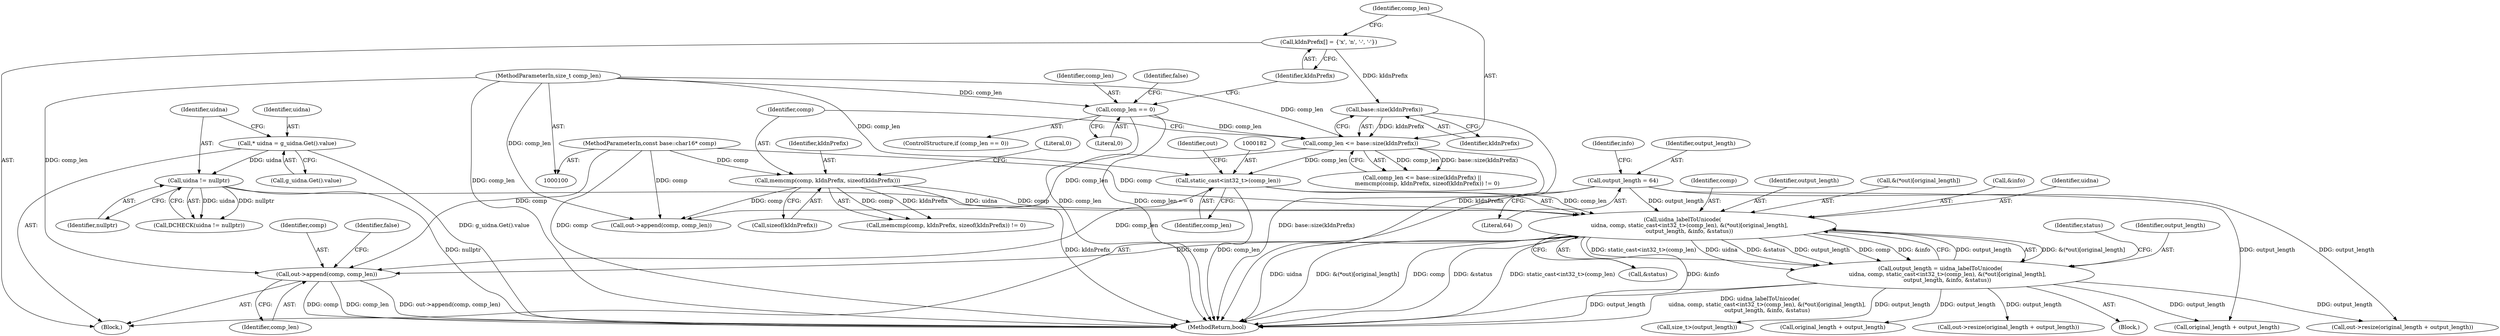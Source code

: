 digraph "0_Chrome_cc0bbcbe7c986094da8e58c37a21fdd179b686b0_1@pointer" {
"1000244" [label="(Call,out->append(comp, comp_len))"];
"1000178" [label="(Call,uidna_labelToUnicode(\n        uidna, comp, static_cast<int32_t>(comp_len), &(*out)[original_length],\n        output_length, &info, &status))"];
"1000151" [label="(Call,uidna != nullptr)"];
"1000145" [label="(Call,* uidna = g_uidna.Get().value)"];
"1000132" [label="(Call,memcmp(comp, kIdnPrefix, sizeof(kIdnPrefix)))"];
"1000101" [label="(MethodParameterIn,const base::char16* comp)"];
"1000181" [label="(Call,static_cast<int32_t>(comp_len))"];
"1000127" [label="(Call,comp_len <= base::size(kIdnPrefix))"];
"1000117" [label="(Call,comp_len == 0)"];
"1000102" [label="(MethodParameterIn,size_t comp_len)"];
"1000129" [label="(Call,base::size(kIdnPrefix))"];
"1000123" [label="(Call,kIdnPrefix[] = {'x', 'n', '-', '-'})"];
"1000159" [label="(Call,output_length = 64)"];
"1000176" [label="(Call,output_length = uidna_labelToUnicode(\n        uidna, comp, static_cast<int32_t>(comp_len), &(*out)[original_length],\n        output_length, &info, &status))"];
"1000139" [label="(Call,out->append(comp, comp_len))"];
"1000126" [label="(Call,comp_len <= base::size(kIdnPrefix) ||\n      memcmp(comp, kIdnPrefix, sizeof(kIdnPrefix)) != 0)"];
"1000196" [label="(Identifier,status)"];
"1000128" [label="(Identifier,comp_len)"];
"1000246" [label="(Identifier,comp_len)"];
"1000151" [label="(Call,uidna != nullptr)"];
"1000177" [label="(Identifier,output_length)"];
"1000137" [label="(Literal,0)"];
"1000130" [label="(Identifier,kIdnPrefix)"];
"1000249" [label="(MethodReturn,bool)"];
"1000180" [label="(Identifier,comp)"];
"1000248" [label="(Identifier,false)"];
"1000117" [label="(Call,comp_len == 0)"];
"1000189" [label="(Identifier,output_length)"];
"1000184" [label="(Call,&(*out)[original_length])"];
"1000190" [label="(Call,&info)"];
"1000161" [label="(Literal,64)"];
"1000164" [label="(Identifier,info)"];
"1000101" [label="(MethodParameterIn,const base::char16* comp)"];
"1000119" [label="(Literal,0)"];
"1000118" [label="(Identifier,comp_len)"];
"1000147" [label="(Call,g_uidna.Get().value)"];
"1000135" [label="(Call,sizeof(kIdnPrefix))"];
"1000160" [label="(Identifier,output_length)"];
"1000169" [label="(Call,out->resize(original_length + output_length))"];
"1000146" [label="(Identifier,uidna)"];
"1000245" [label="(Identifier,comp)"];
"1000183" [label="(Identifier,comp_len)"];
"1000178" [label="(Call,uidna_labelToUnicode(\n        uidna, comp, static_cast<int32_t>(comp_len), &(*out)[original_length],\n        output_length, &info, &status))"];
"1000153" [label="(Identifier,nullptr)"];
"1000133" [label="(Identifier,comp)"];
"1000129" [label="(Call,base::size(kIdnPrefix))"];
"1000131" [label="(Call,memcmp(comp, kIdnPrefix, sizeof(kIdnPrefix)) != 0)"];
"1000107" [label="(Block,)"];
"1000159" [label="(Call,output_length = 64)"];
"1000187" [label="(Identifier,out)"];
"1000127" [label="(Call,comp_len <= base::size(kIdnPrefix))"];
"1000217" [label="(Call,out->resize(original_length + output_length))"];
"1000168" [label="(Block,)"];
"1000123" [label="(Call,kIdnPrefix[] = {'x', 'n', '-', '-'})"];
"1000235" [label="(Call,size_t>(output_length))"];
"1000102" [label="(MethodParameterIn,size_t comp_len)"];
"1000244" [label="(Call,out->append(comp, comp_len))"];
"1000116" [label="(ControlStructure,if (comp_len == 0))"];
"1000179" [label="(Identifier,uidna)"];
"1000176" [label="(Call,output_length = uidna_labelToUnicode(\n        uidna, comp, static_cast<int32_t>(comp_len), &(*out)[original_length],\n        output_length, &info, &status))"];
"1000134" [label="(Identifier,kIdnPrefix)"];
"1000192" [label="(Call,&status)"];
"1000132" [label="(Call,memcmp(comp, kIdnPrefix, sizeof(kIdnPrefix)))"];
"1000152" [label="(Identifier,uidna)"];
"1000170" [label="(Call,original_length + output_length)"];
"1000145" [label="(Call,* uidna = g_uidna.Get().value)"];
"1000124" [label="(Identifier,kIdnPrefix)"];
"1000218" [label="(Call,original_length + output_length)"];
"1000150" [label="(Call,DCHECK(uidna != nullptr))"];
"1000121" [label="(Identifier,false)"];
"1000181" [label="(Call,static_cast<int32_t>(comp_len))"];
"1000244" -> "1000107"  [label="AST: "];
"1000244" -> "1000246"  [label="CFG: "];
"1000245" -> "1000244"  [label="AST: "];
"1000246" -> "1000244"  [label="AST: "];
"1000248" -> "1000244"  [label="CFG: "];
"1000244" -> "1000249"  [label="DDG: out->append(comp, comp_len)"];
"1000244" -> "1000249"  [label="DDG: comp"];
"1000244" -> "1000249"  [label="DDG: comp_len"];
"1000178" -> "1000244"  [label="DDG: comp"];
"1000101" -> "1000244"  [label="DDG: comp"];
"1000181" -> "1000244"  [label="DDG: comp_len"];
"1000102" -> "1000244"  [label="DDG: comp_len"];
"1000178" -> "1000176"  [label="AST: "];
"1000178" -> "1000192"  [label="CFG: "];
"1000179" -> "1000178"  [label="AST: "];
"1000180" -> "1000178"  [label="AST: "];
"1000181" -> "1000178"  [label="AST: "];
"1000184" -> "1000178"  [label="AST: "];
"1000189" -> "1000178"  [label="AST: "];
"1000190" -> "1000178"  [label="AST: "];
"1000192" -> "1000178"  [label="AST: "];
"1000176" -> "1000178"  [label="CFG: "];
"1000178" -> "1000249"  [label="DDG: static_cast<int32_t>(comp_len)"];
"1000178" -> "1000249"  [label="DDG: &info"];
"1000178" -> "1000249"  [label="DDG: uidna"];
"1000178" -> "1000249"  [label="DDG: &(*out)[original_length]"];
"1000178" -> "1000249"  [label="DDG: comp"];
"1000178" -> "1000249"  [label="DDG: &status"];
"1000178" -> "1000176"  [label="DDG: &(*out)[original_length]"];
"1000178" -> "1000176"  [label="DDG: static_cast<int32_t>(comp_len)"];
"1000178" -> "1000176"  [label="DDG: uidna"];
"1000178" -> "1000176"  [label="DDG: &status"];
"1000178" -> "1000176"  [label="DDG: output_length"];
"1000178" -> "1000176"  [label="DDG: comp"];
"1000178" -> "1000176"  [label="DDG: &info"];
"1000151" -> "1000178"  [label="DDG: uidna"];
"1000132" -> "1000178"  [label="DDG: comp"];
"1000101" -> "1000178"  [label="DDG: comp"];
"1000181" -> "1000178"  [label="DDG: comp_len"];
"1000159" -> "1000178"  [label="DDG: output_length"];
"1000176" -> "1000178"  [label="DDG: output_length"];
"1000151" -> "1000150"  [label="AST: "];
"1000151" -> "1000153"  [label="CFG: "];
"1000152" -> "1000151"  [label="AST: "];
"1000153" -> "1000151"  [label="AST: "];
"1000150" -> "1000151"  [label="CFG: "];
"1000151" -> "1000249"  [label="DDG: nullptr"];
"1000151" -> "1000150"  [label="DDG: uidna"];
"1000151" -> "1000150"  [label="DDG: nullptr"];
"1000145" -> "1000151"  [label="DDG: uidna"];
"1000145" -> "1000107"  [label="AST: "];
"1000145" -> "1000147"  [label="CFG: "];
"1000146" -> "1000145"  [label="AST: "];
"1000147" -> "1000145"  [label="AST: "];
"1000152" -> "1000145"  [label="CFG: "];
"1000145" -> "1000249"  [label="DDG: g_uidna.Get().value"];
"1000132" -> "1000131"  [label="AST: "];
"1000132" -> "1000135"  [label="CFG: "];
"1000133" -> "1000132"  [label="AST: "];
"1000134" -> "1000132"  [label="AST: "];
"1000135" -> "1000132"  [label="AST: "];
"1000137" -> "1000132"  [label="CFG: "];
"1000132" -> "1000249"  [label="DDG: kIdnPrefix"];
"1000132" -> "1000131"  [label="DDG: comp"];
"1000132" -> "1000131"  [label="DDG: kIdnPrefix"];
"1000101" -> "1000132"  [label="DDG: comp"];
"1000132" -> "1000139"  [label="DDG: comp"];
"1000101" -> "1000100"  [label="AST: "];
"1000101" -> "1000249"  [label="DDG: comp"];
"1000101" -> "1000139"  [label="DDG: comp"];
"1000181" -> "1000183"  [label="CFG: "];
"1000182" -> "1000181"  [label="AST: "];
"1000183" -> "1000181"  [label="AST: "];
"1000187" -> "1000181"  [label="CFG: "];
"1000181" -> "1000249"  [label="DDG: comp_len"];
"1000127" -> "1000181"  [label="DDG: comp_len"];
"1000102" -> "1000181"  [label="DDG: comp_len"];
"1000127" -> "1000126"  [label="AST: "];
"1000127" -> "1000129"  [label="CFG: "];
"1000128" -> "1000127"  [label="AST: "];
"1000129" -> "1000127"  [label="AST: "];
"1000133" -> "1000127"  [label="CFG: "];
"1000126" -> "1000127"  [label="CFG: "];
"1000127" -> "1000249"  [label="DDG: base::size(kIdnPrefix)"];
"1000127" -> "1000126"  [label="DDG: comp_len"];
"1000127" -> "1000126"  [label="DDG: base::size(kIdnPrefix)"];
"1000117" -> "1000127"  [label="DDG: comp_len"];
"1000102" -> "1000127"  [label="DDG: comp_len"];
"1000129" -> "1000127"  [label="DDG: kIdnPrefix"];
"1000127" -> "1000139"  [label="DDG: comp_len"];
"1000117" -> "1000116"  [label="AST: "];
"1000117" -> "1000119"  [label="CFG: "];
"1000118" -> "1000117"  [label="AST: "];
"1000119" -> "1000117"  [label="AST: "];
"1000121" -> "1000117"  [label="CFG: "];
"1000124" -> "1000117"  [label="CFG: "];
"1000117" -> "1000249"  [label="DDG: comp_len == 0"];
"1000117" -> "1000249"  [label="DDG: comp_len"];
"1000102" -> "1000117"  [label="DDG: comp_len"];
"1000102" -> "1000100"  [label="AST: "];
"1000102" -> "1000249"  [label="DDG: comp_len"];
"1000102" -> "1000139"  [label="DDG: comp_len"];
"1000129" -> "1000130"  [label="CFG: "];
"1000130" -> "1000129"  [label="AST: "];
"1000129" -> "1000249"  [label="DDG: kIdnPrefix"];
"1000123" -> "1000129"  [label="DDG: kIdnPrefix"];
"1000123" -> "1000107"  [label="AST: "];
"1000123" -> "1000124"  [label="CFG: "];
"1000124" -> "1000123"  [label="AST: "];
"1000128" -> "1000123"  [label="CFG: "];
"1000159" -> "1000107"  [label="AST: "];
"1000159" -> "1000161"  [label="CFG: "];
"1000160" -> "1000159"  [label="AST: "];
"1000161" -> "1000159"  [label="AST: "];
"1000164" -> "1000159"  [label="CFG: "];
"1000159" -> "1000169"  [label="DDG: output_length"];
"1000159" -> "1000170"  [label="DDG: output_length"];
"1000176" -> "1000168"  [label="AST: "];
"1000177" -> "1000176"  [label="AST: "];
"1000196" -> "1000176"  [label="CFG: "];
"1000176" -> "1000249"  [label="DDG: uidna_labelToUnicode(\n        uidna, comp, static_cast<int32_t>(comp_len), &(*out)[original_length],\n        output_length, &info, &status)"];
"1000176" -> "1000249"  [label="DDG: output_length"];
"1000176" -> "1000169"  [label="DDG: output_length"];
"1000176" -> "1000170"  [label="DDG: output_length"];
"1000176" -> "1000217"  [label="DDG: output_length"];
"1000176" -> "1000218"  [label="DDG: output_length"];
"1000176" -> "1000235"  [label="DDG: output_length"];
}
